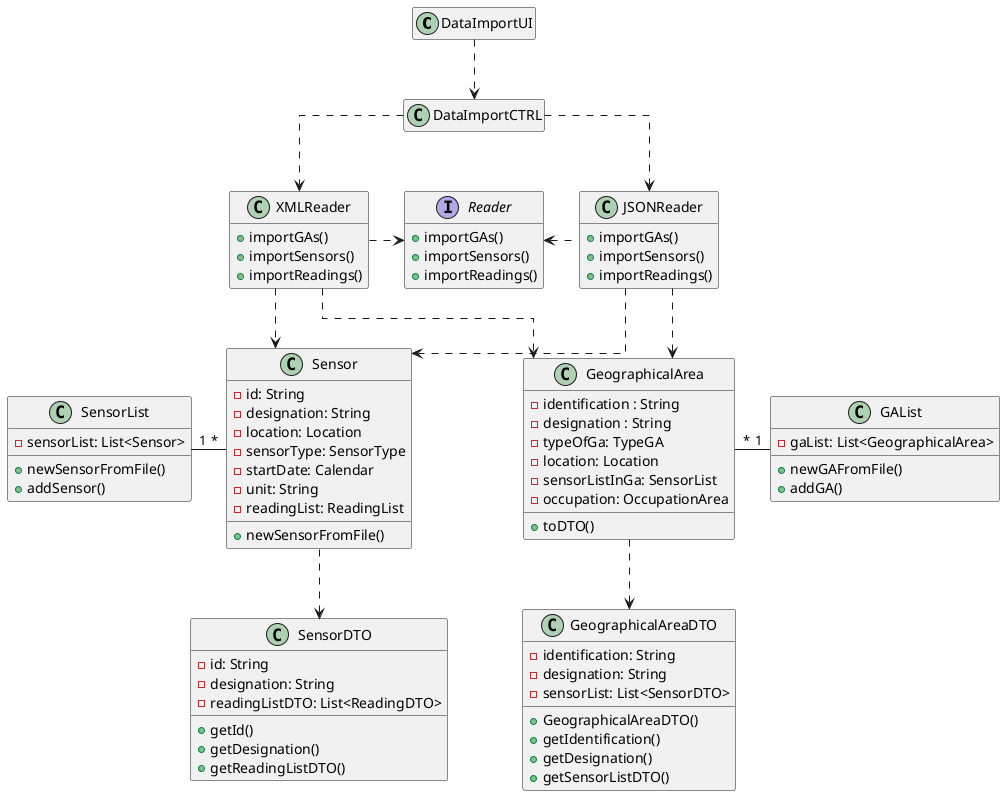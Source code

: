 @startuml
skinparam linetype ortho
hide empty members

class DataImportUI{

}

class DataImportCTRL{
}


interface Reader {
+ importGAs()
+ importSensors()
+ importReadings()
}

class JSONReader{
+ importGAs()
+ importSensors()
+ importReadings()
}

class XMLReader{
+ importGAs()
+ importSensors()
+ importReadings()
}

 class GAList {
- gaList: List<GeographicalArea>
+ newGAFromFile()
+ addGA()
  }


class GeographicalArea {
- identification : String
- designation : String
- typeOfGa: TypeGA
- location: Location
- sensorListInGa: SensorList
- occupation: OccupationArea
+ toDTO()
 }

 class GeographicalAreaDTO{
 - identification: String
 - designation: String
 - sensorList: List<SensorDTO>
 + GeographicalAreaDTO()
 + getIdentification()
 + getDesignation()
 + getSensorListDTO()
 }

 class SensorList{
 - sensorList: List<Sensor>
 + newSensorFromFile()
 + addSensor()
 }

 class Sensor {
 - id: String
 - designation: String
 - location: Location
 - sensorType: SensorType
 - startDate: Calendar
 - unit: String
 - readingList: ReadingList
 + newSensorFromFile()
 }

 class SensorDTO{
 - id: String
 - designation: String
 - readingListDTO: List<ReadingDTO>
 + getId()
 + getDesignation()
 + getReadingListDTO()
 }

DataImportUI ..> DataImportCTRL

DataImportCTRL ..> JSONReader
DataImportCTRL ..> XMLReader

Reader <. JSONReader
XMLReader .> Reader


JSONReader ..> GeographicalArea
XMLReader ..> GeographicalArea

XMLReader ..> Sensor
JSONReader ..> Sensor


GeographicalArea ..> GeographicalAreaDTO
GeographicalArea"*" - "1"GAList

Sensor ..> SensorDTO
SensorList"1" - "*"Sensor


@enduml